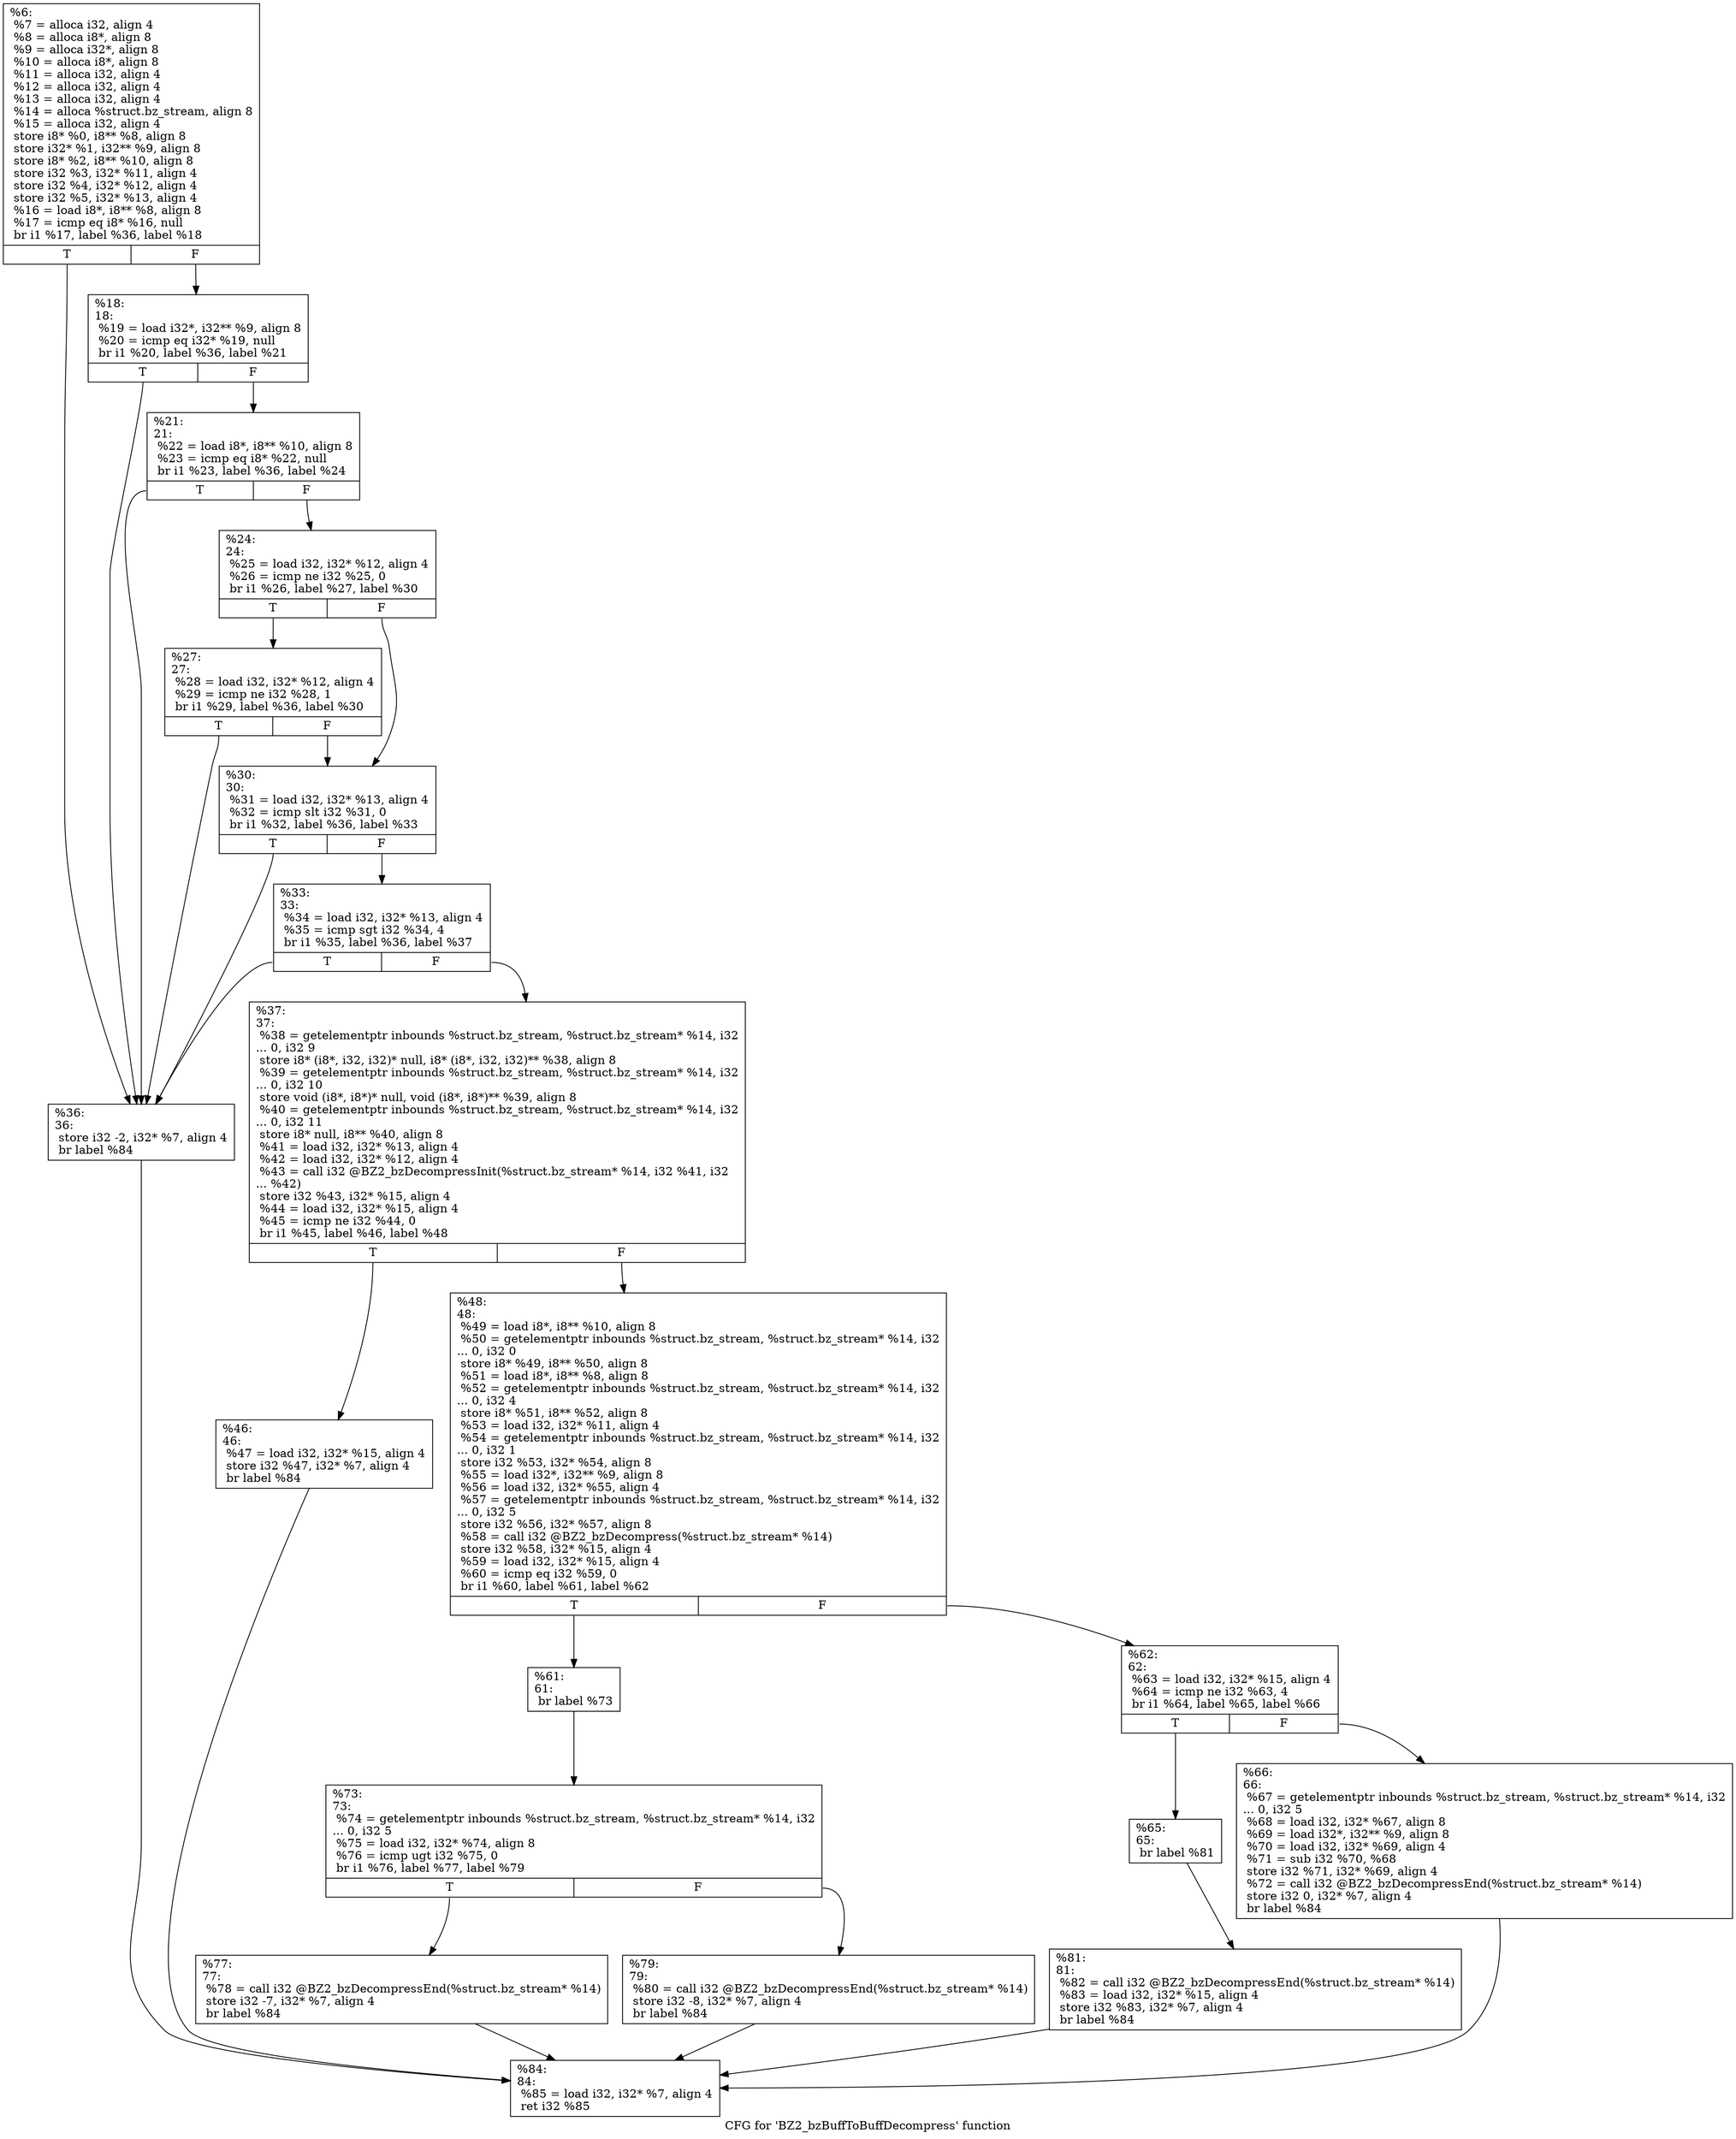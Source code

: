 digraph "CFG for 'BZ2_bzBuffToBuffDecompress' function" {
	label="CFG for 'BZ2_bzBuffToBuffDecompress' function";

	Node0xca6fc0 [shape=record,label="{%6:\l  %7 = alloca i32, align 4\l  %8 = alloca i8*, align 8\l  %9 = alloca i32*, align 8\l  %10 = alloca i8*, align 8\l  %11 = alloca i32, align 4\l  %12 = alloca i32, align 4\l  %13 = alloca i32, align 4\l  %14 = alloca %struct.bz_stream, align 8\l  %15 = alloca i32, align 4\l  store i8* %0, i8** %8, align 8\l  store i32* %1, i32** %9, align 8\l  store i8* %2, i8** %10, align 8\l  store i32 %3, i32* %11, align 4\l  store i32 %4, i32* %12, align 4\l  store i32 %5, i32* %13, align 4\l  %16 = load i8*, i8** %8, align 8\l  %17 = icmp eq i8* %16, null\l  br i1 %17, label %36, label %18\l|{<s0>T|<s1>F}}"];
	Node0xca6fc0:s0 -> Node0xca6d90;
	Node0xca6fc0:s1 -> Node0xca77d0;
	Node0xca77d0 [shape=record,label="{%18:\l18:                                               \l  %19 = load i32*, i32** %9, align 8\l  %20 = icmp eq i32* %19, null\l  br i1 %20, label %36, label %21\l|{<s0>T|<s1>F}}"];
	Node0xca77d0:s0 -> Node0xca6d90;
	Node0xca77d0:s1 -> Node0xca78f0;
	Node0xca78f0 [shape=record,label="{%21:\l21:                                               \l  %22 = load i8*, i8** %10, align 8\l  %23 = icmp eq i8* %22, null\l  br i1 %23, label %36, label %24\l|{<s0>T|<s1>F}}"];
	Node0xca78f0:s0 -> Node0xca6d90;
	Node0xca78f0:s1 -> Node0xca7aa0;
	Node0xca7aa0 [shape=record,label="{%24:\l24:                                               \l  %25 = load i32, i32* %12, align 4\l  %26 = icmp ne i32 %25, 0\l  br i1 %26, label %27, label %30\l|{<s0>T|<s1>F}}"];
	Node0xca7aa0:s0 -> Node0xca7c50;
	Node0xca7aa0:s1 -> Node0xca7ca0;
	Node0xca7c50 [shape=record,label="{%27:\l27:                                               \l  %28 = load i32, i32* %12, align 4\l  %29 = icmp ne i32 %28, 1\l  br i1 %29, label %36, label %30\l|{<s0>T|<s1>F}}"];
	Node0xca7c50:s0 -> Node0xca6d90;
	Node0xca7c50:s1 -> Node0xca7ca0;
	Node0xca7ca0 [shape=record,label="{%30:\l30:                                               \l  %31 = load i32, i32* %13, align 4\l  %32 = icmp slt i32 %31, 0\l  br i1 %32, label %36, label %33\l|{<s0>T|<s1>F}}"];
	Node0xca7ca0:s0 -> Node0xca6d90;
	Node0xca7ca0:s1 -> Node0xca7fb0;
	Node0xca7fb0 [shape=record,label="{%33:\l33:                                               \l  %34 = load i32, i32* %13, align 4\l  %35 = icmp sgt i32 %34, 4\l  br i1 %35, label %36, label %37\l|{<s0>T|<s1>F}}"];
	Node0xca7fb0:s0 -> Node0xca6d90;
	Node0xca7fb0:s1 -> Node0xca8160;
	Node0xca6d90 [shape=record,label="{%36:\l36:                                               \l  store i32 -2, i32* %7, align 4\l  br label %84\l}"];
	Node0xca6d90 -> Node0xca82c0;
	Node0xca8160 [shape=record,label="{%37:\l37:                                               \l  %38 = getelementptr inbounds %struct.bz_stream, %struct.bz_stream* %14, i32\l... 0, i32 9\l  store i8* (i8*, i32, i32)* null, i8* (i8*, i32, i32)** %38, align 8\l  %39 = getelementptr inbounds %struct.bz_stream, %struct.bz_stream* %14, i32\l... 0, i32 10\l  store void (i8*, i8*)* null, void (i8*, i8*)** %39, align 8\l  %40 = getelementptr inbounds %struct.bz_stream, %struct.bz_stream* %14, i32\l... 0, i32 11\l  store i8* null, i8** %40, align 8\l  %41 = load i32, i32* %13, align 4\l  %42 = load i32, i32* %12, align 4\l  %43 = call i32 @BZ2_bzDecompressInit(%struct.bz_stream* %14, i32 %41, i32\l... %42)\l  store i32 %43, i32* %15, align 4\l  %44 = load i32, i32* %15, align 4\l  %45 = icmp ne i32 %44, 0\l  br i1 %45, label %46, label %48\l|{<s0>T|<s1>F}}"];
	Node0xca8160:s0 -> Node0xca8a10;
	Node0xca8160:s1 -> Node0xca8a60;
	Node0xca8a10 [shape=record,label="{%46:\l46:                                               \l  %47 = load i32, i32* %15, align 4\l  store i32 %47, i32* %7, align 4\l  br label %84\l}"];
	Node0xca8a10 -> Node0xca82c0;
	Node0xca8a60 [shape=record,label="{%48:\l48:                                               \l  %49 = load i8*, i8** %10, align 8\l  %50 = getelementptr inbounds %struct.bz_stream, %struct.bz_stream* %14, i32\l... 0, i32 0\l  store i8* %49, i8** %50, align 8\l  %51 = load i8*, i8** %8, align 8\l  %52 = getelementptr inbounds %struct.bz_stream, %struct.bz_stream* %14, i32\l... 0, i32 4\l  store i8* %51, i8** %52, align 8\l  %53 = load i32, i32* %11, align 4\l  %54 = getelementptr inbounds %struct.bz_stream, %struct.bz_stream* %14, i32\l... 0, i32 1\l  store i32 %53, i32* %54, align 8\l  %55 = load i32*, i32** %9, align 8\l  %56 = load i32, i32* %55, align 4\l  %57 = getelementptr inbounds %struct.bz_stream, %struct.bz_stream* %14, i32\l... 0, i32 5\l  store i32 %56, i32* %57, align 8\l  %58 = call i32 @BZ2_bzDecompress(%struct.bz_stream* %14)\l  store i32 %58, i32* %15, align 4\l  %59 = load i32, i32* %15, align 4\l  %60 = icmp eq i32 %59, 0\l  br i1 %60, label %61, label %62\l|{<s0>T|<s1>F}}"];
	Node0xca8a60:s0 -> Node0xca9500;
	Node0xca8a60:s1 -> Node0xca9550;
	Node0xca9500 [shape=record,label="{%61:\l61:                                               \l  br label %73\l}"];
	Node0xca9500 -> Node0xca9630;
	Node0xca9550 [shape=record,label="{%62:\l62:                                               \l  %63 = load i32, i32* %15, align 4\l  %64 = icmp ne i32 %63, 4\l  br i1 %64, label %65, label %66\l|{<s0>T|<s1>F}}"];
	Node0xca9550:s0 -> Node0xca97b0;
	Node0xca9550:s1 -> Node0xca9800;
	Node0xca97b0 [shape=record,label="{%65:\l65:                                               \l  br label %81\l}"];
	Node0xca97b0 -> Node0xca9920;
	Node0xca9800 [shape=record,label="{%66:\l66:                                               \l  %67 = getelementptr inbounds %struct.bz_stream, %struct.bz_stream* %14, i32\l... 0, i32 5\l  %68 = load i32, i32* %67, align 8\l  %69 = load i32*, i32** %9, align 8\l  %70 = load i32, i32* %69, align 4\l  %71 = sub i32 %70, %68\l  store i32 %71, i32* %69, align 4\l  %72 = call i32 @BZ2_bzDecompressEnd(%struct.bz_stream* %14)\l  store i32 0, i32* %7, align 4\l  br label %84\l}"];
	Node0xca9800 -> Node0xca82c0;
	Node0xca9630 [shape=record,label="{%73:\l73:                                               \l  %74 = getelementptr inbounds %struct.bz_stream, %struct.bz_stream* %14, i32\l... 0, i32 5\l  %75 = load i32, i32* %74, align 8\l  %76 = icmp ugt i32 %75, 0\l  br i1 %76, label %77, label %79\l|{<s0>T|<s1>F}}"];
	Node0xca9630:s0 -> Node0xca9fa0;
	Node0xca9630:s1 -> Node0xca9ff0;
	Node0xca9fa0 [shape=record,label="{%77:\l77:                                               \l  %78 = call i32 @BZ2_bzDecompressEnd(%struct.bz_stream* %14)\l  store i32 -7, i32* %7, align 4\l  br label %84\l}"];
	Node0xca9fa0 -> Node0xca82c0;
	Node0xca9ff0 [shape=record,label="{%79:\l79:                                               \l  %80 = call i32 @BZ2_bzDecompressEnd(%struct.bz_stream* %14)\l  store i32 -8, i32* %7, align 4\l  br label %84\l}"];
	Node0xca9ff0 -> Node0xca82c0;
	Node0xca9920 [shape=record,label="{%81:\l81:                                               \l  %82 = call i32 @BZ2_bzDecompressEnd(%struct.bz_stream* %14)\l  %83 = load i32, i32* %15, align 4\l  store i32 %83, i32* %7, align 4\l  br label %84\l}"];
	Node0xca9920 -> Node0xca82c0;
	Node0xca82c0 [shape=record,label="{%84:\l84:                                               \l  %85 = load i32, i32* %7, align 4\l  ret i32 %85\l}"];
}

